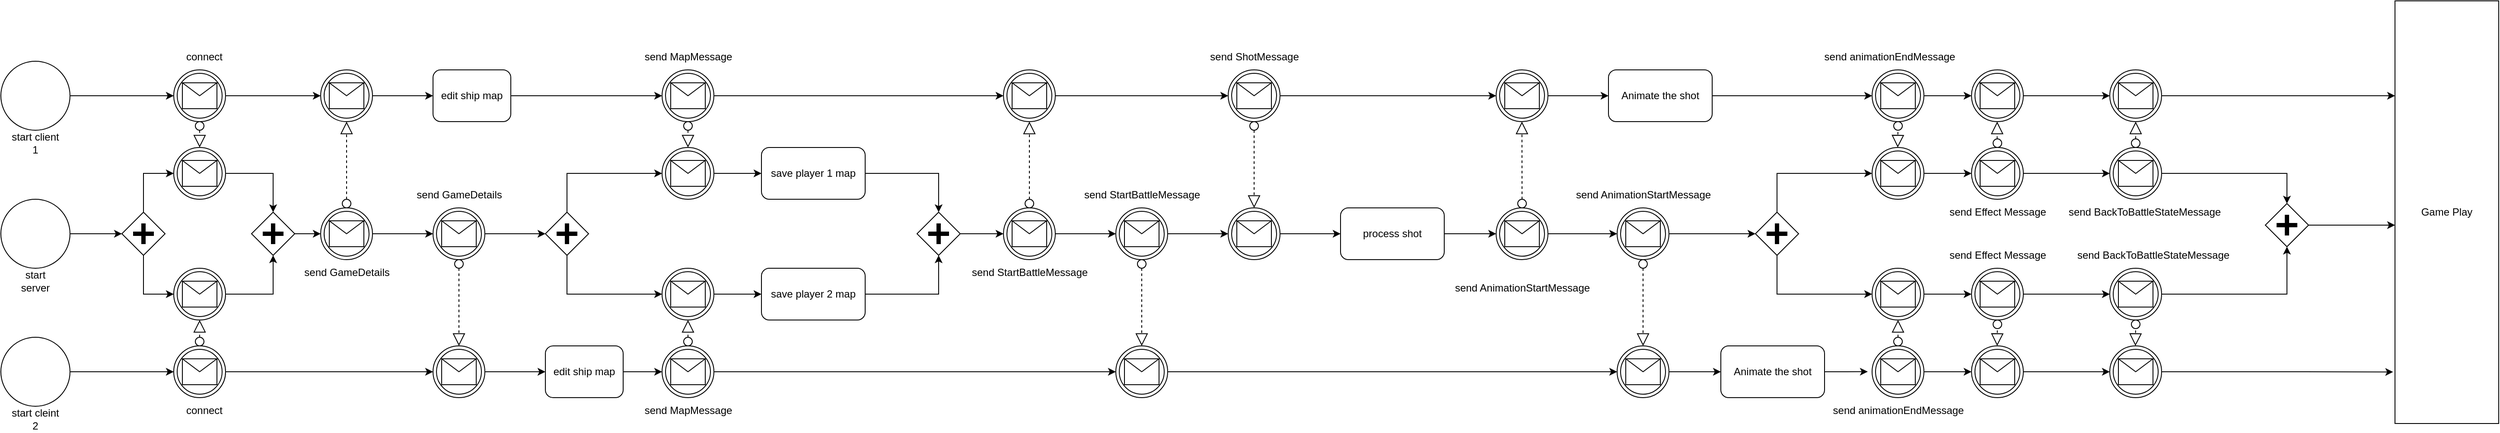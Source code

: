 <mxfile version="24.7.8">
  <diagram name="Page-1" id="2a216829-ef6e-dabb-86c1-c78162f3ba2b">
    <mxGraphModel dx="2009" dy="2329" grid="1" gridSize="10" guides="1" tooltips="1" connect="1" arrows="1" fold="1" page="1" pageScale="1" pageWidth="850" pageHeight="1100" background="none" math="0" shadow="0">
      <root>
        <mxCell id="0" />
        <mxCell id="1" parent="0" />
        <mxCell id="Sf4z-aHPgcdhoojVuiNO-13" value="" style="ellipse;shape=doubleEllipse;html=1;dashed=0;whiteSpace=wrap;aspect=fixed;" vertex="1" parent="1">
          <mxGeometry x="300" y="280" width="60" height="60" as="geometry" />
        </mxCell>
        <mxCell id="7a84cebc1def654-34" value="" style="shape=message;whiteSpace=wrap;html=1;" parent="1" vertex="1">
          <mxGeometry x="310" y="295" width="40" height="30" as="geometry" />
        </mxCell>
        <mxCell id="Sf4z-aHPgcdhoojVuiNO-29" style="edgeStyle=orthogonalEdgeStyle;rounded=0;orthogonalLoop=1;jettySize=auto;html=1;exitX=1;exitY=0.5;exitDx=0;exitDy=0;entryX=0;entryY=0.5;entryDx=0;entryDy=0;" edge="1" parent="1" source="Sf4z-aHPgcdhoojVuiNO-1" target="Sf4z-aHPgcdhoojVuiNO-27">
          <mxGeometry relative="1" as="geometry" />
        </mxCell>
        <mxCell id="Sf4z-aHPgcdhoojVuiNO-1" value="" style="ellipse;whiteSpace=wrap;html=1;aspect=fixed;" vertex="1" parent="1">
          <mxGeometry x="100" y="180" width="80" height="80" as="geometry" />
        </mxCell>
        <mxCell id="Sf4z-aHPgcdhoojVuiNO-2" value="start client 1" style="text;html=1;align=center;verticalAlign=middle;whiteSpace=wrap;rounded=0;" vertex="1" parent="1">
          <mxGeometry x="110" y="260" width="60" height="30" as="geometry" />
        </mxCell>
        <mxCell id="Sf4z-aHPgcdhoojVuiNO-12" style="edgeStyle=orthogonalEdgeStyle;rounded=0;orthogonalLoop=1;jettySize=auto;html=1;exitX=1;exitY=0.5;exitDx=0;exitDy=0;entryX=0;entryY=0.5;entryDx=0;entryDy=0;" edge="1" parent="1" source="Sf4z-aHPgcdhoojVuiNO-3" target="Sf4z-aHPgcdhoojVuiNO-10">
          <mxGeometry relative="1" as="geometry" />
        </mxCell>
        <mxCell id="Sf4z-aHPgcdhoojVuiNO-3" value="" style="ellipse;whiteSpace=wrap;html=1;aspect=fixed;" vertex="1" parent="1">
          <mxGeometry x="100" y="340" width="80" height="80" as="geometry" />
        </mxCell>
        <mxCell id="Sf4z-aHPgcdhoojVuiNO-4" value="start server" style="text;html=1;align=center;verticalAlign=middle;whiteSpace=wrap;rounded=0;" vertex="1" parent="1">
          <mxGeometry x="110" y="420" width="60" height="30" as="geometry" />
        </mxCell>
        <mxCell id="Sf4z-aHPgcdhoojVuiNO-30" style="edgeStyle=orthogonalEdgeStyle;rounded=0;orthogonalLoop=1;jettySize=auto;html=1;exitX=1;exitY=0.5;exitDx=0;exitDy=0;entryX=0;entryY=0.5;entryDx=0;entryDy=0;" edge="1" parent="1" source="Sf4z-aHPgcdhoojVuiNO-5" target="Sf4z-aHPgcdhoojVuiNO-23">
          <mxGeometry relative="1" as="geometry" />
        </mxCell>
        <mxCell id="Sf4z-aHPgcdhoojVuiNO-5" value="" style="ellipse;whiteSpace=wrap;html=1;aspect=fixed;" vertex="1" parent="1">
          <mxGeometry x="100" y="500" width="80" height="80" as="geometry" />
        </mxCell>
        <mxCell id="Sf4z-aHPgcdhoojVuiNO-8" value="start cleint 2" style="text;html=1;align=center;verticalAlign=middle;whiteSpace=wrap;rounded=0;" vertex="1" parent="1">
          <mxGeometry x="110" y="580" width="60" height="30" as="geometry" />
        </mxCell>
        <mxCell id="Sf4z-aHPgcdhoojVuiNO-15" style="edgeStyle=orthogonalEdgeStyle;rounded=0;orthogonalLoop=1;jettySize=auto;html=1;exitX=0.5;exitY=1;exitDx=0;exitDy=0;entryX=0;entryY=0.5;entryDx=0;entryDy=0;" edge="1" parent="1" source="Sf4z-aHPgcdhoojVuiNO-10" target="Sf4z-aHPgcdhoojVuiNO-14">
          <mxGeometry relative="1" as="geometry" />
        </mxCell>
        <mxCell id="Sf4z-aHPgcdhoojVuiNO-16" style="edgeStyle=orthogonalEdgeStyle;rounded=0;orthogonalLoop=1;jettySize=auto;html=1;exitX=0.5;exitY=0;exitDx=0;exitDy=0;entryX=0;entryY=0.5;entryDx=0;entryDy=0;" edge="1" parent="1" source="Sf4z-aHPgcdhoojVuiNO-10" target="Sf4z-aHPgcdhoojVuiNO-13">
          <mxGeometry relative="1" as="geometry" />
        </mxCell>
        <mxCell id="Sf4z-aHPgcdhoojVuiNO-10" value="" style="shape=mxgraph.bpmn.shape;html=1;verticalLabelPosition=bottom;labelBackgroundColor=#ffffff;verticalAlign=top;perimeter=rhombusPerimeter;background=gateway;outline=none;symbol=parallelGw;" vertex="1" parent="1">
          <mxGeometry x="240" y="355" width="50" height="50" as="geometry" />
        </mxCell>
        <mxCell id="Sf4z-aHPgcdhoojVuiNO-18" style="edgeStyle=orthogonalEdgeStyle;rounded=0;orthogonalLoop=1;jettySize=auto;html=1;exitX=1;exitY=0.5;exitDx=0;exitDy=0;entryX=0.5;entryY=0;entryDx=0;entryDy=0;" edge="1" parent="1" source="Sf4z-aHPgcdhoojVuiNO-13" target="Sf4z-aHPgcdhoojVuiNO-17">
          <mxGeometry relative="1" as="geometry" />
        </mxCell>
        <mxCell id="Sf4z-aHPgcdhoojVuiNO-19" style="edgeStyle=orthogonalEdgeStyle;rounded=0;orthogonalLoop=1;jettySize=auto;html=1;exitX=1;exitY=0.5;exitDx=0;exitDy=0;entryX=0.5;entryY=1;entryDx=0;entryDy=0;" edge="1" parent="1" source="Sf4z-aHPgcdhoojVuiNO-14" target="Sf4z-aHPgcdhoojVuiNO-17">
          <mxGeometry relative="1" as="geometry" />
        </mxCell>
        <mxCell id="Sf4z-aHPgcdhoojVuiNO-14" value="" style="ellipse;shape=doubleEllipse;html=1;dashed=0;whiteSpace=wrap;aspect=fixed;" vertex="1" parent="1">
          <mxGeometry x="300" y="420" width="60" height="60" as="geometry" />
        </mxCell>
        <mxCell id="Sf4z-aHPgcdhoojVuiNO-37" style="edgeStyle=orthogonalEdgeStyle;rounded=0;orthogonalLoop=1;jettySize=auto;html=1;exitX=1;exitY=0.5;exitDx=0;exitDy=0;entryX=0;entryY=0.5;entryDx=0;entryDy=0;" edge="1" parent="1" source="Sf4z-aHPgcdhoojVuiNO-17" target="Sf4z-aHPgcdhoojVuiNO-31">
          <mxGeometry relative="1" as="geometry" />
        </mxCell>
        <mxCell id="Sf4z-aHPgcdhoojVuiNO-17" value="" style="shape=mxgraph.bpmn.shape;html=1;verticalLabelPosition=bottom;labelBackgroundColor=#ffffff;verticalAlign=top;perimeter=rhombusPerimeter;background=gateway;outline=none;symbol=parallelGw;" vertex="1" parent="1">
          <mxGeometry x="390" y="355" width="50" height="50" as="geometry" />
        </mxCell>
        <mxCell id="Sf4z-aHPgcdhoojVuiNO-22" value="" style="shape=message;whiteSpace=wrap;html=1;" vertex="1" parent="1">
          <mxGeometry x="310" y="435" width="40" height="30" as="geometry" />
        </mxCell>
        <mxCell id="Sf4z-aHPgcdhoojVuiNO-48" style="edgeStyle=orthogonalEdgeStyle;rounded=0;orthogonalLoop=1;jettySize=auto;html=1;exitX=1;exitY=0.5;exitDx=0;exitDy=0;entryX=0;entryY=0.5;entryDx=0;entryDy=0;" edge="1" parent="1" source="Sf4z-aHPgcdhoojVuiNO-23" target="Sf4z-aHPgcdhoojVuiNO-42">
          <mxGeometry relative="1" as="geometry" />
        </mxCell>
        <mxCell id="Sf4z-aHPgcdhoojVuiNO-23" value="" style="ellipse;shape=doubleEllipse;html=1;dashed=0;whiteSpace=wrap;aspect=fixed;" vertex="1" parent="1">
          <mxGeometry x="300" y="510" width="60" height="60" as="geometry" />
        </mxCell>
        <mxCell id="Sf4z-aHPgcdhoojVuiNO-24" value="" style="shape=message;whiteSpace=wrap;html=1;" vertex="1" parent="1">
          <mxGeometry x="310" y="525" width="40" height="30" as="geometry" />
        </mxCell>
        <mxCell id="Sf4z-aHPgcdhoojVuiNO-46" style="edgeStyle=orthogonalEdgeStyle;rounded=0;orthogonalLoop=1;jettySize=auto;html=1;exitX=1;exitY=0.5;exitDx=0;exitDy=0;entryX=0;entryY=0.5;entryDx=0;entryDy=0;" edge="1" parent="1" source="Sf4z-aHPgcdhoojVuiNO-27" target="Sf4z-aHPgcdhoojVuiNO-44">
          <mxGeometry relative="1" as="geometry" />
        </mxCell>
        <mxCell id="Sf4z-aHPgcdhoojVuiNO-27" value="" style="ellipse;shape=doubleEllipse;html=1;dashed=0;whiteSpace=wrap;aspect=fixed;" vertex="1" parent="1">
          <mxGeometry x="300" y="190" width="60" height="60" as="geometry" />
        </mxCell>
        <mxCell id="Sf4z-aHPgcdhoojVuiNO-28" value="" style="shape=message;whiteSpace=wrap;html=1;" vertex="1" parent="1">
          <mxGeometry x="310" y="205" width="40" height="30" as="geometry" />
        </mxCell>
        <mxCell id="Sf4z-aHPgcdhoojVuiNO-38" style="edgeStyle=orthogonalEdgeStyle;rounded=0;orthogonalLoop=1;jettySize=auto;html=1;exitX=1;exitY=0.5;exitDx=0;exitDy=0;entryX=0;entryY=0.5;entryDx=0;entryDy=0;" edge="1" parent="1" source="Sf4z-aHPgcdhoojVuiNO-31" target="Sf4z-aHPgcdhoojVuiNO-33">
          <mxGeometry relative="1" as="geometry" />
        </mxCell>
        <mxCell id="Sf4z-aHPgcdhoojVuiNO-31" value="" style="ellipse;shape=doubleEllipse;html=1;dashed=0;whiteSpace=wrap;aspect=fixed;" vertex="1" parent="1">
          <mxGeometry x="470" y="350" width="60" height="60" as="geometry" />
        </mxCell>
        <mxCell id="Sf4z-aHPgcdhoojVuiNO-32" value="" style="shape=message;whiteSpace=wrap;html=1;" vertex="1" parent="1">
          <mxGeometry x="480" y="365" width="40" height="30" as="geometry" />
        </mxCell>
        <mxCell id="Sf4z-aHPgcdhoojVuiNO-39" style="edgeStyle=orthogonalEdgeStyle;rounded=0;orthogonalLoop=1;jettySize=auto;html=1;exitX=1;exitY=0.5;exitDx=0;exitDy=0;entryX=0;entryY=0.5;entryDx=0;entryDy=0;" edge="1" parent="1" source="Sf4z-aHPgcdhoojVuiNO-33" target="Sf4z-aHPgcdhoojVuiNO-35">
          <mxGeometry relative="1" as="geometry" />
        </mxCell>
        <mxCell id="Sf4z-aHPgcdhoojVuiNO-33" value="" style="ellipse;shape=doubleEllipse;html=1;dashed=0;whiteSpace=wrap;aspect=fixed;" vertex="1" parent="1">
          <mxGeometry x="600" y="350" width="60" height="60" as="geometry" />
        </mxCell>
        <mxCell id="Sf4z-aHPgcdhoojVuiNO-34" value="" style="shape=message;whiteSpace=wrap;html=1;" vertex="1" parent="1">
          <mxGeometry x="610" y="365" width="40" height="30" as="geometry" />
        </mxCell>
        <mxCell id="Sf4z-aHPgcdhoojVuiNO-55" style="edgeStyle=orthogonalEdgeStyle;rounded=0;orthogonalLoop=1;jettySize=auto;html=1;exitX=0.5;exitY=1;exitDx=0;exitDy=0;entryX=0;entryY=0.5;entryDx=0;entryDy=0;" edge="1" parent="1" source="Sf4z-aHPgcdhoojVuiNO-35" target="Sf4z-aHPgcdhoojVuiNO-52">
          <mxGeometry relative="1" as="geometry" />
        </mxCell>
        <mxCell id="Sf4z-aHPgcdhoojVuiNO-57" style="edgeStyle=orthogonalEdgeStyle;rounded=0;orthogonalLoop=1;jettySize=auto;html=1;exitX=0.5;exitY=0;exitDx=0;exitDy=0;entryX=0;entryY=0.5;entryDx=0;entryDy=0;" edge="1" parent="1" source="Sf4z-aHPgcdhoojVuiNO-35" target="Sf4z-aHPgcdhoojVuiNO-50">
          <mxGeometry relative="1" as="geometry" />
        </mxCell>
        <mxCell id="Sf4z-aHPgcdhoojVuiNO-35" value="" style="shape=mxgraph.bpmn.shape;html=1;verticalLabelPosition=bottom;labelBackgroundColor=#ffffff;verticalAlign=top;perimeter=rhombusPerimeter;background=gateway;outline=none;symbol=parallelGw;" vertex="1" parent="1">
          <mxGeometry x="730" y="355" width="50" height="50" as="geometry" />
        </mxCell>
        <mxCell id="Sf4z-aHPgcdhoojVuiNO-62" style="edgeStyle=orthogonalEdgeStyle;rounded=0;orthogonalLoop=1;jettySize=auto;html=1;exitX=1;exitY=0.5;exitDx=0;exitDy=0;entryX=0;entryY=0.5;entryDx=0;entryDy=0;" edge="1" parent="1" source="Sf4z-aHPgcdhoojVuiNO-40" target="Sf4z-aHPgcdhoojVuiNO-60">
          <mxGeometry relative="1" as="geometry" />
        </mxCell>
        <mxCell id="Sf4z-aHPgcdhoojVuiNO-40" value="edit ship map" style="rounded=1;whiteSpace=wrap;html=1;" vertex="1" parent="1">
          <mxGeometry x="600" y="190" width="90" height="60" as="geometry" />
        </mxCell>
        <mxCell id="Sf4z-aHPgcdhoojVuiNO-63" style="edgeStyle=orthogonalEdgeStyle;rounded=0;orthogonalLoop=1;jettySize=auto;html=1;exitX=1;exitY=0.5;exitDx=0;exitDy=0;entryX=0;entryY=0.5;entryDx=0;entryDy=0;" edge="1" parent="1" source="Sf4z-aHPgcdhoojVuiNO-41" target="Sf4z-aHPgcdhoojVuiNO-58">
          <mxGeometry relative="1" as="geometry" />
        </mxCell>
        <mxCell id="Sf4z-aHPgcdhoojVuiNO-41" value="edit ship map" style="rounded=1;whiteSpace=wrap;html=1;" vertex="1" parent="1">
          <mxGeometry x="730" y="510" width="90" height="60" as="geometry" />
        </mxCell>
        <mxCell id="Sf4z-aHPgcdhoojVuiNO-49" style="edgeStyle=orthogonalEdgeStyle;rounded=0;orthogonalLoop=1;jettySize=auto;html=1;exitX=1;exitY=0.5;exitDx=0;exitDy=0;entryX=0;entryY=0.5;entryDx=0;entryDy=0;" edge="1" parent="1" source="Sf4z-aHPgcdhoojVuiNO-42" target="Sf4z-aHPgcdhoojVuiNO-41">
          <mxGeometry relative="1" as="geometry" />
        </mxCell>
        <mxCell id="Sf4z-aHPgcdhoojVuiNO-42" value="" style="ellipse;shape=doubleEllipse;html=1;dashed=0;whiteSpace=wrap;aspect=fixed;" vertex="1" parent="1">
          <mxGeometry x="600" y="510" width="60" height="60" as="geometry" />
        </mxCell>
        <mxCell id="Sf4z-aHPgcdhoojVuiNO-43" value="" style="shape=message;whiteSpace=wrap;html=1;" vertex="1" parent="1">
          <mxGeometry x="610" y="525" width="40" height="30" as="geometry" />
        </mxCell>
        <mxCell id="Sf4z-aHPgcdhoojVuiNO-47" style="edgeStyle=orthogonalEdgeStyle;rounded=0;orthogonalLoop=1;jettySize=auto;html=1;exitX=1;exitY=0.5;exitDx=0;exitDy=0;entryX=0;entryY=0.5;entryDx=0;entryDy=0;" edge="1" parent="1" source="Sf4z-aHPgcdhoojVuiNO-44" target="Sf4z-aHPgcdhoojVuiNO-40">
          <mxGeometry relative="1" as="geometry" />
        </mxCell>
        <mxCell id="Sf4z-aHPgcdhoojVuiNO-44" value="" style="ellipse;shape=doubleEllipse;html=1;dashed=0;whiteSpace=wrap;aspect=fixed;" vertex="1" parent="1">
          <mxGeometry x="470" y="190" width="60" height="60" as="geometry" />
        </mxCell>
        <mxCell id="Sf4z-aHPgcdhoojVuiNO-45" value="" style="shape=message;whiteSpace=wrap;html=1;" vertex="1" parent="1">
          <mxGeometry x="480" y="205" width="40" height="30" as="geometry" />
        </mxCell>
        <mxCell id="Sf4z-aHPgcdhoojVuiNO-67" style="edgeStyle=orthogonalEdgeStyle;rounded=0;orthogonalLoop=1;jettySize=auto;html=1;exitX=1;exitY=0.5;exitDx=0;exitDy=0;entryX=0;entryY=0.5;entryDx=0;entryDy=0;" edge="1" parent="1" source="Sf4z-aHPgcdhoojVuiNO-50" target="Sf4z-aHPgcdhoojVuiNO-64">
          <mxGeometry relative="1" as="geometry" />
        </mxCell>
        <mxCell id="Sf4z-aHPgcdhoojVuiNO-50" value="" style="ellipse;shape=doubleEllipse;html=1;dashed=0;whiteSpace=wrap;aspect=fixed;" vertex="1" parent="1">
          <mxGeometry x="865" y="280" width="60" height="60" as="geometry" />
        </mxCell>
        <mxCell id="Sf4z-aHPgcdhoojVuiNO-51" value="" style="shape=message;whiteSpace=wrap;html=1;" vertex="1" parent="1">
          <mxGeometry x="875" y="295" width="40" height="30" as="geometry" />
        </mxCell>
        <mxCell id="Sf4z-aHPgcdhoojVuiNO-66" style="edgeStyle=orthogonalEdgeStyle;rounded=0;orthogonalLoop=1;jettySize=auto;html=1;exitX=1;exitY=0.5;exitDx=0;exitDy=0;entryX=0;entryY=0.5;entryDx=0;entryDy=0;" edge="1" parent="1" source="Sf4z-aHPgcdhoojVuiNO-52" target="Sf4z-aHPgcdhoojVuiNO-65">
          <mxGeometry relative="1" as="geometry" />
        </mxCell>
        <mxCell id="Sf4z-aHPgcdhoojVuiNO-52" value="" style="ellipse;shape=doubleEllipse;html=1;dashed=0;whiteSpace=wrap;aspect=fixed;" vertex="1" parent="1">
          <mxGeometry x="865" y="420" width="60" height="60" as="geometry" />
        </mxCell>
        <mxCell id="Sf4z-aHPgcdhoojVuiNO-53" value="" style="shape=message;whiteSpace=wrap;html=1;" vertex="1" parent="1">
          <mxGeometry x="875" y="435" width="40" height="30" as="geometry" />
        </mxCell>
        <mxCell id="Sf4z-aHPgcdhoojVuiNO-89" style="edgeStyle=orthogonalEdgeStyle;rounded=0;orthogonalLoop=1;jettySize=auto;html=1;exitX=1;exitY=0.5;exitDx=0;exitDy=0;entryX=0;entryY=0.5;entryDx=0;entryDy=0;" edge="1" parent="1" source="Sf4z-aHPgcdhoojVuiNO-58" target="Sf4z-aHPgcdhoojVuiNO-87">
          <mxGeometry relative="1" as="geometry" />
        </mxCell>
        <mxCell id="Sf4z-aHPgcdhoojVuiNO-58" value="" style="ellipse;shape=doubleEllipse;html=1;dashed=0;whiteSpace=wrap;aspect=fixed;" vertex="1" parent="1">
          <mxGeometry x="865" y="510" width="60" height="60" as="geometry" />
        </mxCell>
        <mxCell id="Sf4z-aHPgcdhoojVuiNO-59" value="" style="shape=message;whiteSpace=wrap;html=1;" vertex="1" parent="1">
          <mxGeometry x="875" y="525" width="40" height="30" as="geometry" />
        </mxCell>
        <mxCell id="Sf4z-aHPgcdhoojVuiNO-90" style="edgeStyle=orthogonalEdgeStyle;rounded=0;orthogonalLoop=1;jettySize=auto;html=1;exitX=1;exitY=0.5;exitDx=0;exitDy=0;entryX=0;entryY=0.5;entryDx=0;entryDy=0;" edge="1" parent="1" source="Sf4z-aHPgcdhoojVuiNO-60" target="Sf4z-aHPgcdhoojVuiNO-85">
          <mxGeometry relative="1" as="geometry" />
        </mxCell>
        <mxCell id="Sf4z-aHPgcdhoojVuiNO-60" value="" style="ellipse;shape=doubleEllipse;html=1;dashed=0;whiteSpace=wrap;aspect=fixed;" vertex="1" parent="1">
          <mxGeometry x="865" y="190" width="60" height="60" as="geometry" />
        </mxCell>
        <mxCell id="Sf4z-aHPgcdhoojVuiNO-61" value="" style="shape=message;whiteSpace=wrap;html=1;" vertex="1" parent="1">
          <mxGeometry x="875" y="205" width="40" height="30" as="geometry" />
        </mxCell>
        <mxCell id="Sf4z-aHPgcdhoojVuiNO-69" style="edgeStyle=orthogonalEdgeStyle;rounded=0;orthogonalLoop=1;jettySize=auto;html=1;exitX=1;exitY=0.5;exitDx=0;exitDy=0;entryX=0.5;entryY=0;entryDx=0;entryDy=0;" edge="1" parent="1" source="Sf4z-aHPgcdhoojVuiNO-64" target="Sf4z-aHPgcdhoojVuiNO-68">
          <mxGeometry relative="1" as="geometry" />
        </mxCell>
        <mxCell id="Sf4z-aHPgcdhoojVuiNO-64" value="save player 1 map" style="rounded=1;whiteSpace=wrap;html=1;" vertex="1" parent="1">
          <mxGeometry x="980" y="280" width="120" height="60" as="geometry" />
        </mxCell>
        <mxCell id="Sf4z-aHPgcdhoojVuiNO-70" style="edgeStyle=orthogonalEdgeStyle;rounded=0;orthogonalLoop=1;jettySize=auto;html=1;exitX=1;exitY=0.5;exitDx=0;exitDy=0;entryX=0.5;entryY=1;entryDx=0;entryDy=0;" edge="1" parent="1" source="Sf4z-aHPgcdhoojVuiNO-65" target="Sf4z-aHPgcdhoojVuiNO-68">
          <mxGeometry relative="1" as="geometry" />
        </mxCell>
        <mxCell id="Sf4z-aHPgcdhoojVuiNO-65" value="save player 2 map" style="rounded=1;whiteSpace=wrap;html=1;" vertex="1" parent="1">
          <mxGeometry x="980" y="420" width="120" height="60" as="geometry" />
        </mxCell>
        <mxCell id="Sf4z-aHPgcdhoojVuiNO-81" style="edgeStyle=orthogonalEdgeStyle;rounded=0;orthogonalLoop=1;jettySize=auto;html=1;exitX=1;exitY=0.5;exitDx=0;exitDy=0;entryX=0;entryY=0.5;entryDx=0;entryDy=0;" edge="1" parent="1" source="Sf4z-aHPgcdhoojVuiNO-68" target="Sf4z-aHPgcdhoojVuiNO-77">
          <mxGeometry relative="1" as="geometry" />
        </mxCell>
        <mxCell id="Sf4z-aHPgcdhoojVuiNO-68" value="" style="shape=mxgraph.bpmn.shape;html=1;verticalLabelPosition=bottom;labelBackgroundColor=#ffffff;verticalAlign=top;perimeter=rhombusPerimeter;background=gateway;outline=none;symbol=parallelGw;" vertex="1" parent="1">
          <mxGeometry x="1160" y="355" width="50" height="50" as="geometry" />
        </mxCell>
        <mxCell id="Sf4z-aHPgcdhoojVuiNO-76" style="edgeStyle=orthogonalEdgeStyle;rounded=0;orthogonalLoop=1;jettySize=auto;html=1;exitX=1;exitY=0.5;exitDx=0;exitDy=0;entryX=0;entryY=0.5;entryDx=0;entryDy=0;" edge="1" parent="1" source="Sf4z-aHPgcdhoojVuiNO-77" target="Sf4z-aHPgcdhoojVuiNO-79">
          <mxGeometry relative="1" as="geometry" />
        </mxCell>
        <mxCell id="Sf4z-aHPgcdhoojVuiNO-77" value="" style="ellipse;shape=doubleEllipse;html=1;dashed=0;whiteSpace=wrap;aspect=fixed;" vertex="1" parent="1">
          <mxGeometry x="1260" y="350" width="60" height="60" as="geometry" />
        </mxCell>
        <mxCell id="Sf4z-aHPgcdhoojVuiNO-78" value="" style="shape=message;whiteSpace=wrap;html=1;" vertex="1" parent="1">
          <mxGeometry x="1270" y="365" width="40" height="30" as="geometry" />
        </mxCell>
        <mxCell id="Sf4z-aHPgcdhoojVuiNO-108" style="edgeStyle=orthogonalEdgeStyle;rounded=0;orthogonalLoop=1;jettySize=auto;html=1;exitX=1;exitY=0.5;exitDx=0;exitDy=0;entryX=0;entryY=0.5;entryDx=0;entryDy=0;" edge="1" parent="1" source="Sf4z-aHPgcdhoojVuiNO-79" target="Sf4z-aHPgcdhoojVuiNO-103">
          <mxGeometry relative="1" as="geometry" />
        </mxCell>
        <mxCell id="Sf4z-aHPgcdhoojVuiNO-79" value="" style="ellipse;shape=doubleEllipse;html=1;dashed=0;whiteSpace=wrap;aspect=fixed;" vertex="1" parent="1">
          <mxGeometry x="1390" y="350" width="60" height="60" as="geometry" />
        </mxCell>
        <mxCell id="Sf4z-aHPgcdhoojVuiNO-80" value="" style="shape=message;whiteSpace=wrap;html=1;" vertex="1" parent="1">
          <mxGeometry x="1400" y="365" width="40" height="30" as="geometry" />
        </mxCell>
        <mxCell id="Sf4z-aHPgcdhoojVuiNO-107" style="edgeStyle=orthogonalEdgeStyle;rounded=0;orthogonalLoop=1;jettySize=auto;html=1;exitX=1;exitY=0.5;exitDx=0;exitDy=0;entryX=0;entryY=0.5;entryDx=0;entryDy=0;" edge="1" parent="1" source="Sf4z-aHPgcdhoojVuiNO-85" target="Sf4z-aHPgcdhoojVuiNO-105">
          <mxGeometry relative="1" as="geometry" />
        </mxCell>
        <mxCell id="Sf4z-aHPgcdhoojVuiNO-85" value="" style="ellipse;shape=doubleEllipse;html=1;dashed=0;whiteSpace=wrap;aspect=fixed;" vertex="1" parent="1">
          <mxGeometry x="1260" y="190" width="60" height="60" as="geometry" />
        </mxCell>
        <mxCell id="Sf4z-aHPgcdhoojVuiNO-86" value="" style="shape=message;whiteSpace=wrap;html=1;" vertex="1" parent="1">
          <mxGeometry x="1270" y="205" width="40" height="30" as="geometry" />
        </mxCell>
        <mxCell id="Sf4z-aHPgcdhoojVuiNO-156" style="edgeStyle=orthogonalEdgeStyle;rounded=0;orthogonalLoop=1;jettySize=auto;html=1;exitX=1;exitY=0.5;exitDx=0;exitDy=0;entryX=0;entryY=0.5;entryDx=0;entryDy=0;" edge="1" parent="1" source="Sf4z-aHPgcdhoojVuiNO-87" target="Sf4z-aHPgcdhoojVuiNO-147">
          <mxGeometry relative="1" as="geometry" />
        </mxCell>
        <mxCell id="Sf4z-aHPgcdhoojVuiNO-87" value="" style="ellipse;shape=doubleEllipse;html=1;dashed=0;whiteSpace=wrap;aspect=fixed;" vertex="1" parent="1">
          <mxGeometry x="1390" y="510" width="60" height="60" as="geometry" />
        </mxCell>
        <mxCell id="Sf4z-aHPgcdhoojVuiNO-88" value="" style="shape=message;whiteSpace=wrap;html=1;" vertex="1" parent="1">
          <mxGeometry x="1400" y="525" width="40" height="30" as="geometry" />
        </mxCell>
        <mxCell id="Sf4z-aHPgcdhoojVuiNO-145" style="edgeStyle=orthogonalEdgeStyle;rounded=0;orthogonalLoop=1;jettySize=auto;html=1;exitX=1;exitY=0.5;exitDx=0;exitDy=0;entryX=0;entryY=0.5;entryDx=0;entryDy=0;" edge="1" parent="1" source="Sf4z-aHPgcdhoojVuiNO-91" target="Sf4z-aHPgcdhoojVuiNO-141">
          <mxGeometry relative="1" as="geometry" />
        </mxCell>
        <mxCell id="Sf4z-aHPgcdhoojVuiNO-91" value="process shot" style="rounded=1;whiteSpace=wrap;html=1;" vertex="1" parent="1">
          <mxGeometry x="1650" y="350" width="120" height="60" as="geometry" />
        </mxCell>
        <mxCell id="Sf4z-aHPgcdhoojVuiNO-92" value="connect" style="text;html=1;align=center;verticalAlign=middle;resizable=0;points=[];autosize=1;strokeColor=none;fillColor=none;" vertex="1" parent="1">
          <mxGeometry x="300" y="570" width="70" height="30" as="geometry" />
        </mxCell>
        <mxCell id="Sf4z-aHPgcdhoojVuiNO-93" value="connect" style="text;html=1;align=center;verticalAlign=middle;resizable=0;points=[];autosize=1;strokeColor=none;fillColor=none;" vertex="1" parent="1">
          <mxGeometry x="300" y="160" width="70" height="30" as="geometry" />
        </mxCell>
        <mxCell id="Sf4z-aHPgcdhoojVuiNO-94" value="send GameDetails" style="text;html=1;align=center;verticalAlign=middle;resizable=0;points=[];autosize=1;strokeColor=none;fillColor=none;" vertex="1" parent="1">
          <mxGeometry x="440" y="410" width="120" height="30" as="geometry" />
        </mxCell>
        <mxCell id="Sf4z-aHPgcdhoojVuiNO-95" value="send GameDetails" style="text;html=1;align=center;verticalAlign=middle;resizable=0;points=[];autosize=1;strokeColor=none;fillColor=none;" vertex="1" parent="1">
          <mxGeometry x="570" y="320" width="120" height="30" as="geometry" />
        </mxCell>
        <mxCell id="Sf4z-aHPgcdhoojVuiNO-96" value="send MapMessage" style="text;html=1;align=center;verticalAlign=middle;resizable=0;points=[];autosize=1;strokeColor=none;fillColor=none;" vertex="1" parent="1">
          <mxGeometry x="835" y="570" width="120" height="30" as="geometry" />
        </mxCell>
        <mxCell id="Sf4z-aHPgcdhoojVuiNO-97" value="send MapMessage" style="text;html=1;align=center;verticalAlign=middle;resizable=0;points=[];autosize=1;strokeColor=none;fillColor=none;" vertex="1" parent="1">
          <mxGeometry x="835" y="160" width="120" height="30" as="geometry" />
        </mxCell>
        <mxCell id="Sf4z-aHPgcdhoojVuiNO-100" value="send StartBattleMessage" style="text;html=1;align=center;verticalAlign=middle;resizable=0;points=[];autosize=1;strokeColor=none;fillColor=none;" vertex="1" parent="1">
          <mxGeometry x="1210" y="410" width="160" height="30" as="geometry" />
        </mxCell>
        <mxCell id="Sf4z-aHPgcdhoojVuiNO-101" value="send StartBattleMessage" style="text;html=1;align=center;verticalAlign=middle;resizable=0;points=[];autosize=1;strokeColor=none;fillColor=none;" vertex="1" parent="1">
          <mxGeometry x="1340" y="320" width="160" height="30" as="geometry" />
        </mxCell>
        <mxCell id="Sf4z-aHPgcdhoojVuiNO-109" style="edgeStyle=orthogonalEdgeStyle;rounded=0;orthogonalLoop=1;jettySize=auto;html=1;exitX=1;exitY=0.5;exitDx=0;exitDy=0;entryX=0;entryY=0.5;entryDx=0;entryDy=0;" edge="1" parent="1" source="Sf4z-aHPgcdhoojVuiNO-103" target="Sf4z-aHPgcdhoojVuiNO-91">
          <mxGeometry relative="1" as="geometry" />
        </mxCell>
        <mxCell id="Sf4z-aHPgcdhoojVuiNO-103" value="" style="ellipse;shape=doubleEllipse;html=1;dashed=0;whiteSpace=wrap;aspect=fixed;" vertex="1" parent="1">
          <mxGeometry x="1520" y="350" width="60" height="60" as="geometry" />
        </mxCell>
        <mxCell id="Sf4z-aHPgcdhoojVuiNO-104" value="" style="shape=message;whiteSpace=wrap;html=1;" vertex="1" parent="1">
          <mxGeometry x="1530" y="365" width="40" height="30" as="geometry" />
        </mxCell>
        <mxCell id="Sf4z-aHPgcdhoojVuiNO-155" style="edgeStyle=orthogonalEdgeStyle;rounded=0;orthogonalLoop=1;jettySize=auto;html=1;exitX=1;exitY=0.5;exitDx=0;exitDy=0;entryX=0;entryY=0.5;entryDx=0;entryDy=0;" edge="1" parent="1" source="Sf4z-aHPgcdhoojVuiNO-105" target="Sf4z-aHPgcdhoojVuiNO-149">
          <mxGeometry relative="1" as="geometry" />
        </mxCell>
        <mxCell id="Sf4z-aHPgcdhoojVuiNO-105" value="" style="ellipse;shape=doubleEllipse;html=1;dashed=0;whiteSpace=wrap;aspect=fixed;" vertex="1" parent="1">
          <mxGeometry x="1520" y="190" width="60" height="60" as="geometry" />
        </mxCell>
        <mxCell id="Sf4z-aHPgcdhoojVuiNO-106" value="" style="shape=message;whiteSpace=wrap;html=1;" vertex="1" parent="1">
          <mxGeometry x="1530" y="205" width="40" height="30" as="geometry" />
        </mxCell>
        <mxCell id="Sf4z-aHPgcdhoojVuiNO-110" value="send ShotMessage" style="text;html=1;align=center;verticalAlign=middle;resizable=0;points=[];autosize=1;strokeColor=none;fillColor=none;" vertex="1" parent="1">
          <mxGeometry x="1485" y="160" width="130" height="30" as="geometry" />
        </mxCell>
        <mxCell id="Sf4z-aHPgcdhoojVuiNO-112" value="" style="ellipse;whiteSpace=wrap;html=1;" vertex="1" parent="1">
          <mxGeometry x="325" y="500" width="10" height="10" as="geometry" />
        </mxCell>
        <mxCell id="Sf4z-aHPgcdhoojVuiNO-116" value="" style="endArrow=block;dashed=1;endFill=0;endSize=12;html=1;rounded=0;exitX=0.5;exitY=0;exitDx=0;exitDy=0;entryX=0.5;entryY=1;entryDx=0;entryDy=0;" edge="1" parent="1" source="Sf4z-aHPgcdhoojVuiNO-112" target="Sf4z-aHPgcdhoojVuiNO-14">
          <mxGeometry width="160" relative="1" as="geometry">
            <mxPoint x="350" y="490" as="sourcePoint" />
            <mxPoint x="510" y="490" as="targetPoint" />
          </mxGeometry>
        </mxCell>
        <mxCell id="Sf4z-aHPgcdhoojVuiNO-119" value="" style="ellipse;whiteSpace=wrap;html=1;" vertex="1" parent="1">
          <mxGeometry x="495" y="340" width="10" height="10" as="geometry" />
        </mxCell>
        <mxCell id="Sf4z-aHPgcdhoojVuiNO-120" value="" style="endArrow=block;dashed=1;endFill=0;endSize=12;html=1;rounded=0;exitX=0.5;exitY=0;exitDx=0;exitDy=0;entryX=0.5;entryY=1;entryDx=0;entryDy=0;" edge="1" parent="1" source="Sf4z-aHPgcdhoojVuiNO-119">
          <mxGeometry width="160" relative="1" as="geometry">
            <mxPoint x="520" y="330" as="sourcePoint" />
            <mxPoint x="500" y="250" as="targetPoint" />
          </mxGeometry>
        </mxCell>
        <mxCell id="Sf4z-aHPgcdhoojVuiNO-121" value="" style="ellipse;whiteSpace=wrap;html=1;" vertex="1" parent="1">
          <mxGeometry x="890" y="500" width="10" height="10" as="geometry" />
        </mxCell>
        <mxCell id="Sf4z-aHPgcdhoojVuiNO-122" value="" style="endArrow=block;dashed=1;endFill=0;endSize=12;html=1;rounded=0;exitX=0.5;exitY=0;exitDx=0;exitDy=0;entryX=0.5;entryY=1;entryDx=0;entryDy=0;" edge="1" parent="1" source="Sf4z-aHPgcdhoojVuiNO-121">
          <mxGeometry width="160" relative="1" as="geometry">
            <mxPoint x="915" y="490" as="sourcePoint" />
            <mxPoint x="895" y="480" as="targetPoint" />
          </mxGeometry>
        </mxCell>
        <mxCell id="Sf4z-aHPgcdhoojVuiNO-127" value="" style="ellipse;whiteSpace=wrap;html=1;aspect=fixed;" vertex="1" parent="1">
          <mxGeometry x="625" y="410" width="10" height="10" as="geometry" />
        </mxCell>
        <mxCell id="Sf4z-aHPgcdhoojVuiNO-129" value="" style="endArrow=block;dashed=1;endFill=0;endSize=12;html=1;rounded=0;exitX=0.5;exitY=1;exitDx=0;exitDy=0;entryX=0.5;entryY=0;entryDx=0;entryDy=0;" edge="1" parent="1" source="Sf4z-aHPgcdhoojVuiNO-127" target="Sf4z-aHPgcdhoojVuiNO-42">
          <mxGeometry width="160" relative="1" as="geometry">
            <mxPoint x="410" y="400" as="sourcePoint" />
            <mxPoint x="570" y="400" as="targetPoint" />
          </mxGeometry>
        </mxCell>
        <mxCell id="Sf4z-aHPgcdhoojVuiNO-131" value="" style="ellipse;whiteSpace=wrap;html=1;aspect=fixed;" vertex="1" parent="1">
          <mxGeometry x="325" y="250" width="10" height="10" as="geometry" />
        </mxCell>
        <mxCell id="Sf4z-aHPgcdhoojVuiNO-132" value="" style="endArrow=block;dashed=1;endFill=0;endSize=12;html=1;rounded=0;exitX=0.5;exitY=1;exitDx=0;exitDy=0;" edge="1" parent="1" source="Sf4z-aHPgcdhoojVuiNO-131">
          <mxGeometry width="160" relative="1" as="geometry">
            <mxPoint x="110" y="240" as="sourcePoint" />
            <mxPoint x="330" y="280" as="targetPoint" />
          </mxGeometry>
        </mxCell>
        <mxCell id="Sf4z-aHPgcdhoojVuiNO-133" value="" style="ellipse;whiteSpace=wrap;html=1;aspect=fixed;" vertex="1" parent="1">
          <mxGeometry x="890" y="250" width="10" height="10" as="geometry" />
        </mxCell>
        <mxCell id="Sf4z-aHPgcdhoojVuiNO-134" value="" style="endArrow=block;dashed=1;endFill=0;endSize=12;html=1;rounded=0;exitX=0.5;exitY=1;exitDx=0;exitDy=0;" edge="1" parent="1" source="Sf4z-aHPgcdhoojVuiNO-133">
          <mxGeometry width="160" relative="1" as="geometry">
            <mxPoint x="675" y="240" as="sourcePoint" />
            <mxPoint x="895" y="280" as="targetPoint" />
          </mxGeometry>
        </mxCell>
        <mxCell id="Sf4z-aHPgcdhoojVuiNO-135" value="" style="ellipse;whiteSpace=wrap;html=1;aspect=fixed;" vertex="1" parent="1">
          <mxGeometry x="1415" y="410" width="10" height="10" as="geometry" />
        </mxCell>
        <mxCell id="Sf4z-aHPgcdhoojVuiNO-136" value="" style="endArrow=block;dashed=1;endFill=0;endSize=12;html=1;rounded=0;exitX=0.5;exitY=1;exitDx=0;exitDy=0;entryX=0.5;entryY=0;entryDx=0;entryDy=0;" edge="1" parent="1" source="Sf4z-aHPgcdhoojVuiNO-135">
          <mxGeometry width="160" relative="1" as="geometry">
            <mxPoint x="1200" y="400" as="sourcePoint" />
            <mxPoint x="1420" y="510" as="targetPoint" />
          </mxGeometry>
        </mxCell>
        <mxCell id="Sf4z-aHPgcdhoojVuiNO-137" value="" style="ellipse;whiteSpace=wrap;html=1;aspect=fixed;" vertex="1" parent="1">
          <mxGeometry x="1545" y="250" width="10" height="10" as="geometry" />
        </mxCell>
        <mxCell id="Sf4z-aHPgcdhoojVuiNO-138" value="" style="endArrow=block;dashed=1;endFill=0;endSize=12;html=1;rounded=0;exitX=0.5;exitY=1;exitDx=0;exitDy=0;entryX=0.5;entryY=0;entryDx=0;entryDy=0;" edge="1" parent="1" source="Sf4z-aHPgcdhoojVuiNO-137">
          <mxGeometry width="160" relative="1" as="geometry">
            <mxPoint x="1330" y="240" as="sourcePoint" />
            <mxPoint x="1550" y="350" as="targetPoint" />
          </mxGeometry>
        </mxCell>
        <mxCell id="Sf4z-aHPgcdhoojVuiNO-139" value="" style="ellipse;whiteSpace=wrap;html=1;aspect=fixed;" vertex="1" parent="1">
          <mxGeometry x="1285" y="340" width="10" height="10" as="geometry" />
        </mxCell>
        <mxCell id="Sf4z-aHPgcdhoojVuiNO-140" value="" style="endArrow=block;dashed=1;endFill=0;endSize=12;html=1;rounded=0;exitX=0.5;exitY=0;exitDx=0;exitDy=0;entryX=0.5;entryY=1;entryDx=0;entryDy=0;" edge="1" parent="1" source="Sf4z-aHPgcdhoojVuiNO-139" target="Sf4z-aHPgcdhoojVuiNO-85">
          <mxGeometry width="160" relative="1" as="geometry">
            <mxPoint x="1070" y="330" as="sourcePoint" />
            <mxPoint x="1290" y="440" as="targetPoint" />
          </mxGeometry>
        </mxCell>
        <mxCell id="Sf4z-aHPgcdhoojVuiNO-146" style="edgeStyle=orthogonalEdgeStyle;rounded=0;orthogonalLoop=1;jettySize=auto;html=1;exitX=1;exitY=0.5;exitDx=0;exitDy=0;entryX=0;entryY=0.5;entryDx=0;entryDy=0;" edge="1" parent="1" source="Sf4z-aHPgcdhoojVuiNO-141" target="Sf4z-aHPgcdhoojVuiNO-143">
          <mxGeometry relative="1" as="geometry" />
        </mxCell>
        <mxCell id="Sf4z-aHPgcdhoojVuiNO-141" value="" style="ellipse;shape=doubleEllipse;html=1;dashed=0;whiteSpace=wrap;aspect=fixed;" vertex="1" parent="1">
          <mxGeometry x="1830" y="350" width="60" height="60" as="geometry" />
        </mxCell>
        <mxCell id="Sf4z-aHPgcdhoojVuiNO-142" value="" style="shape=message;whiteSpace=wrap;html=1;" vertex="1" parent="1">
          <mxGeometry x="1840" y="365" width="40" height="30" as="geometry" />
        </mxCell>
        <mxCell id="Sf4z-aHPgcdhoojVuiNO-188" style="edgeStyle=orthogonalEdgeStyle;rounded=0;orthogonalLoop=1;jettySize=auto;html=1;exitX=1;exitY=0.5;exitDx=0;exitDy=0;entryX=0;entryY=0.5;entryDx=0;entryDy=0;" edge="1" parent="1" source="Sf4z-aHPgcdhoojVuiNO-143" target="Sf4z-aHPgcdhoojVuiNO-178">
          <mxGeometry relative="1" as="geometry" />
        </mxCell>
        <mxCell id="Sf4z-aHPgcdhoojVuiNO-143" value="" style="ellipse;shape=doubleEllipse;html=1;dashed=0;whiteSpace=wrap;aspect=fixed;" vertex="1" parent="1">
          <mxGeometry x="1970" y="350" width="60" height="60" as="geometry" />
        </mxCell>
        <mxCell id="Sf4z-aHPgcdhoojVuiNO-144" value="" style="shape=message;whiteSpace=wrap;html=1;" vertex="1" parent="1">
          <mxGeometry x="1980" y="365" width="40" height="30" as="geometry" />
        </mxCell>
        <mxCell id="Sf4z-aHPgcdhoojVuiNO-163" style="edgeStyle=orthogonalEdgeStyle;rounded=0;orthogonalLoop=1;jettySize=auto;html=1;exitX=1;exitY=0.5;exitDx=0;exitDy=0;entryX=0;entryY=0.5;entryDx=0;entryDy=0;" edge="1" parent="1" source="Sf4z-aHPgcdhoojVuiNO-147" target="Sf4z-aHPgcdhoojVuiNO-161">
          <mxGeometry relative="1" as="geometry" />
        </mxCell>
        <mxCell id="Sf4z-aHPgcdhoojVuiNO-147" value="" style="ellipse;shape=doubleEllipse;html=1;dashed=0;whiteSpace=wrap;aspect=fixed;" vertex="1" parent="1">
          <mxGeometry x="1970" y="510" width="60" height="60" as="geometry" />
        </mxCell>
        <mxCell id="Sf4z-aHPgcdhoojVuiNO-148" value="" style="shape=message;whiteSpace=wrap;html=1;" vertex="1" parent="1">
          <mxGeometry x="1980" y="525" width="40" height="30" as="geometry" />
        </mxCell>
        <mxCell id="Sf4z-aHPgcdhoojVuiNO-162" style="edgeStyle=orthogonalEdgeStyle;rounded=0;orthogonalLoop=1;jettySize=auto;html=1;exitX=1;exitY=0.5;exitDx=0;exitDy=0;entryX=0;entryY=0.5;entryDx=0;entryDy=0;" edge="1" parent="1" source="Sf4z-aHPgcdhoojVuiNO-149" target="Sf4z-aHPgcdhoojVuiNO-160">
          <mxGeometry relative="1" as="geometry" />
        </mxCell>
        <mxCell id="Sf4z-aHPgcdhoojVuiNO-149" value="" style="ellipse;shape=doubleEllipse;html=1;dashed=0;whiteSpace=wrap;aspect=fixed;" vertex="1" parent="1">
          <mxGeometry x="1830" y="190" width="60" height="60" as="geometry" />
        </mxCell>
        <mxCell id="Sf4z-aHPgcdhoojVuiNO-150" value="" style="shape=message;whiteSpace=wrap;html=1;" vertex="1" parent="1">
          <mxGeometry x="1840" y="205" width="40" height="30" as="geometry" />
        </mxCell>
        <mxCell id="Sf4z-aHPgcdhoojVuiNO-151" value="" style="ellipse;whiteSpace=wrap;html=1;aspect=fixed;" vertex="1" parent="1">
          <mxGeometry x="1995" y="410" width="10" height="10" as="geometry" />
        </mxCell>
        <mxCell id="Sf4z-aHPgcdhoojVuiNO-152" value="" style="endArrow=block;dashed=1;endFill=0;endSize=12;html=1;rounded=0;exitX=0.5;exitY=1;exitDx=0;exitDy=0;entryX=0.5;entryY=0;entryDx=0;entryDy=0;" edge="1" parent="1" source="Sf4z-aHPgcdhoojVuiNO-151">
          <mxGeometry width="160" relative="1" as="geometry">
            <mxPoint x="1780" y="400" as="sourcePoint" />
            <mxPoint x="2000" y="510" as="targetPoint" />
          </mxGeometry>
        </mxCell>
        <mxCell id="Sf4z-aHPgcdhoojVuiNO-154" value="send AnimationStartMessage" style="text;html=1;align=center;verticalAlign=middle;resizable=0;points=[];autosize=1;strokeColor=none;fillColor=none;" vertex="1" parent="1">
          <mxGeometry x="1910" y="320" width="180" height="30" as="geometry" />
        </mxCell>
        <mxCell id="Sf4z-aHPgcdhoojVuiNO-157" value="" style="ellipse;whiteSpace=wrap;html=1;aspect=fixed;" vertex="1" parent="1">
          <mxGeometry x="1855" y="340" width="10" height="10" as="geometry" />
        </mxCell>
        <mxCell id="Sf4z-aHPgcdhoojVuiNO-158" value="" style="endArrow=block;dashed=1;endFill=0;endSize=12;html=1;rounded=0;exitX=0.5;exitY=0;exitDx=0;exitDy=0;entryX=0.5;entryY=0;entryDx=0;entryDy=0;" edge="1" parent="1" source="Sf4z-aHPgcdhoojVuiNO-157">
          <mxGeometry width="160" relative="1" as="geometry">
            <mxPoint x="1865" y="336.07" as="sourcePoint" />
            <mxPoint x="1859.88" y="250" as="targetPoint" />
          </mxGeometry>
        </mxCell>
        <mxCell id="Sf4z-aHPgcdhoojVuiNO-159" value="send AnimationStartMessage" style="text;html=1;align=center;verticalAlign=middle;resizable=0;points=[];autosize=1;strokeColor=none;fillColor=none;" vertex="1" parent="1">
          <mxGeometry x="1770" y="428" width="180" height="30" as="geometry" />
        </mxCell>
        <mxCell id="Sf4z-aHPgcdhoojVuiNO-196" style="edgeStyle=orthogonalEdgeStyle;rounded=0;orthogonalLoop=1;jettySize=auto;html=1;exitX=1;exitY=0.5;exitDx=0;exitDy=0;entryX=0;entryY=0.5;entryDx=0;entryDy=0;" edge="1" parent="1" source="Sf4z-aHPgcdhoojVuiNO-160" target="Sf4z-aHPgcdhoojVuiNO-194">
          <mxGeometry relative="1" as="geometry" />
        </mxCell>
        <mxCell id="Sf4z-aHPgcdhoojVuiNO-160" value="Animate the shot" style="rounded=1;whiteSpace=wrap;html=1;" vertex="1" parent="1">
          <mxGeometry x="1960" y="190" width="120" height="60" as="geometry" />
        </mxCell>
        <mxCell id="Sf4z-aHPgcdhoojVuiNO-199" style="edgeStyle=orthogonalEdgeStyle;rounded=0;orthogonalLoop=1;jettySize=auto;html=1;exitX=1;exitY=0.5;exitDx=0;exitDy=0;" edge="1" parent="1" source="Sf4z-aHPgcdhoojVuiNO-161">
          <mxGeometry relative="1" as="geometry">
            <mxPoint x="2260" y="539.895" as="targetPoint" />
          </mxGeometry>
        </mxCell>
        <mxCell id="Sf4z-aHPgcdhoojVuiNO-161" value="Animate the shot" style="rounded=1;whiteSpace=wrap;html=1;" vertex="1" parent="1">
          <mxGeometry x="2090" y="510" width="120" height="60" as="geometry" />
        </mxCell>
        <mxCell id="Sf4z-aHPgcdhoojVuiNO-176" style="edgeStyle=orthogonalEdgeStyle;rounded=0;orthogonalLoop=1;jettySize=auto;html=1;exitX=0.5;exitY=1;exitDx=0;exitDy=0;entryX=0;entryY=0.5;entryDx=0;entryDy=0;" edge="1" parent="1" source="Sf4z-aHPgcdhoojVuiNO-178" target="Sf4z-aHPgcdhoojVuiNO-182">
          <mxGeometry relative="1" as="geometry" />
        </mxCell>
        <mxCell id="Sf4z-aHPgcdhoojVuiNO-191" style="edgeStyle=orthogonalEdgeStyle;rounded=0;orthogonalLoop=1;jettySize=auto;html=1;exitX=0.5;exitY=0;exitDx=0;exitDy=0;entryX=0;entryY=0.5;entryDx=0;entryDy=0;" edge="1" parent="1" source="Sf4z-aHPgcdhoojVuiNO-178" target="Sf4z-aHPgcdhoojVuiNO-189">
          <mxGeometry relative="1" as="geometry" />
        </mxCell>
        <mxCell id="Sf4z-aHPgcdhoojVuiNO-178" value="" style="shape=mxgraph.bpmn.shape;html=1;verticalLabelPosition=bottom;labelBackgroundColor=#ffffff;verticalAlign=top;perimeter=rhombusPerimeter;background=gateway;outline=none;symbol=parallelGw;" vertex="1" parent="1">
          <mxGeometry x="2130" y="355" width="50" height="50" as="geometry" />
        </mxCell>
        <mxCell id="Sf4z-aHPgcdhoojVuiNO-179" style="edgeStyle=orthogonalEdgeStyle;rounded=0;orthogonalLoop=1;jettySize=auto;html=1;exitX=1;exitY=0.5;exitDx=0;exitDy=0;entryX=0;entryY=0.5;entryDx=0;entryDy=0;" edge="1" parent="1">
          <mxGeometry relative="1" as="geometry">
            <mxPoint x="2325" y="310" as="sourcePoint" />
            <mxPoint x="2380" y="310" as="targetPoint" />
          </mxGeometry>
        </mxCell>
        <mxCell id="Sf4z-aHPgcdhoojVuiNO-181" style="edgeStyle=orthogonalEdgeStyle;rounded=0;orthogonalLoop=1;jettySize=auto;html=1;exitX=1;exitY=0.5;exitDx=0;exitDy=0;entryX=0;entryY=0.5;entryDx=0;entryDy=0;" edge="1" parent="1" source="Sf4z-aHPgcdhoojVuiNO-182">
          <mxGeometry relative="1" as="geometry">
            <mxPoint x="2380" y="450" as="targetPoint" />
          </mxGeometry>
        </mxCell>
        <mxCell id="Sf4z-aHPgcdhoojVuiNO-182" value="" style="ellipse;shape=doubleEllipse;html=1;dashed=0;whiteSpace=wrap;aspect=fixed;" vertex="1" parent="1">
          <mxGeometry x="2265" y="420" width="60" height="60" as="geometry" />
        </mxCell>
        <mxCell id="Sf4z-aHPgcdhoojVuiNO-183" value="" style="shape=message;whiteSpace=wrap;html=1;" vertex="1" parent="1">
          <mxGeometry x="2275" y="435" width="40" height="30" as="geometry" />
        </mxCell>
        <mxCell id="Sf4z-aHPgcdhoojVuiNO-189" value="" style="ellipse;shape=doubleEllipse;html=1;dashed=0;whiteSpace=wrap;aspect=fixed;" vertex="1" parent="1">
          <mxGeometry x="2265" y="280" width="60" height="60" as="geometry" />
        </mxCell>
        <mxCell id="Sf4z-aHPgcdhoojVuiNO-190" value="" style="shape=message;whiteSpace=wrap;html=1;" vertex="1" parent="1">
          <mxGeometry x="2275" y="295" width="40" height="30" as="geometry" />
        </mxCell>
        <mxCell id="Sf4z-aHPgcdhoojVuiNO-210" style="edgeStyle=orthogonalEdgeStyle;rounded=0;orthogonalLoop=1;jettySize=auto;html=1;exitX=1;exitY=0.5;exitDx=0;exitDy=0;entryX=0;entryY=0.5;entryDx=0;entryDy=0;" edge="1" parent="1" source="Sf4z-aHPgcdhoojVuiNO-194" target="Sf4z-aHPgcdhoojVuiNO-206">
          <mxGeometry relative="1" as="geometry" />
        </mxCell>
        <mxCell id="Sf4z-aHPgcdhoojVuiNO-194" value="" style="ellipse;shape=doubleEllipse;html=1;dashed=0;whiteSpace=wrap;aspect=fixed;" vertex="1" parent="1">
          <mxGeometry x="2265" y="190" width="60" height="60" as="geometry" />
        </mxCell>
        <mxCell id="Sf4z-aHPgcdhoojVuiNO-195" value="" style="shape=message;whiteSpace=wrap;html=1;" vertex="1" parent="1">
          <mxGeometry x="2275" y="205" width="40" height="30" as="geometry" />
        </mxCell>
        <mxCell id="Sf4z-aHPgcdhoojVuiNO-211" style="edgeStyle=orthogonalEdgeStyle;rounded=0;orthogonalLoop=1;jettySize=auto;html=1;exitX=1;exitY=0.5;exitDx=0;exitDy=0;entryX=0;entryY=0.5;entryDx=0;entryDy=0;" edge="1" parent="1" source="Sf4z-aHPgcdhoojVuiNO-197" target="Sf4z-aHPgcdhoojVuiNO-208">
          <mxGeometry relative="1" as="geometry" />
        </mxCell>
        <mxCell id="Sf4z-aHPgcdhoojVuiNO-197" value="" style="ellipse;shape=doubleEllipse;html=1;dashed=0;whiteSpace=wrap;aspect=fixed;" vertex="1" parent="1">
          <mxGeometry x="2265" y="510" width="60" height="60" as="geometry" />
        </mxCell>
        <mxCell id="Sf4z-aHPgcdhoojVuiNO-198" value="" style="shape=message;whiteSpace=wrap;html=1;" vertex="1" parent="1">
          <mxGeometry x="2275" y="525" width="40" height="30" as="geometry" />
        </mxCell>
        <mxCell id="Sf4z-aHPgcdhoojVuiNO-225" style="edgeStyle=orthogonalEdgeStyle;rounded=0;orthogonalLoop=1;jettySize=auto;html=1;exitX=1;exitY=0.5;exitDx=0;exitDy=0;entryX=0;entryY=0.5;entryDx=0;entryDy=0;" edge="1" parent="1" source="Sf4z-aHPgcdhoojVuiNO-202" target="Sf4z-aHPgcdhoojVuiNO-215">
          <mxGeometry relative="1" as="geometry" />
        </mxCell>
        <mxCell id="Sf4z-aHPgcdhoojVuiNO-202" value="" style="ellipse;shape=doubleEllipse;html=1;dashed=0;whiteSpace=wrap;aspect=fixed;" vertex="1" parent="1">
          <mxGeometry x="2380" y="420" width="60" height="60" as="geometry" />
        </mxCell>
        <mxCell id="Sf4z-aHPgcdhoojVuiNO-203" value="" style="shape=message;whiteSpace=wrap;html=1;" vertex="1" parent="1">
          <mxGeometry x="2390" y="435" width="40" height="30" as="geometry" />
        </mxCell>
        <mxCell id="Sf4z-aHPgcdhoojVuiNO-224" style="edgeStyle=orthogonalEdgeStyle;rounded=0;orthogonalLoop=1;jettySize=auto;html=1;exitX=1;exitY=0.5;exitDx=0;exitDy=0;entryX=0;entryY=0.5;entryDx=0;entryDy=0;" edge="1" parent="1" source="Sf4z-aHPgcdhoojVuiNO-204" target="Sf4z-aHPgcdhoojVuiNO-217">
          <mxGeometry relative="1" as="geometry" />
        </mxCell>
        <mxCell id="Sf4z-aHPgcdhoojVuiNO-204" value="" style="ellipse;shape=doubleEllipse;html=1;dashed=0;whiteSpace=wrap;aspect=fixed;" vertex="1" parent="1">
          <mxGeometry x="2380" y="280" width="60" height="60" as="geometry" />
        </mxCell>
        <mxCell id="Sf4z-aHPgcdhoojVuiNO-205" value="" style="shape=message;whiteSpace=wrap;html=1;" vertex="1" parent="1">
          <mxGeometry x="2390" y="295" width="40" height="30" as="geometry" />
        </mxCell>
        <mxCell id="Sf4z-aHPgcdhoojVuiNO-223" style="edgeStyle=orthogonalEdgeStyle;rounded=0;orthogonalLoop=1;jettySize=auto;html=1;exitX=1;exitY=0.5;exitDx=0;exitDy=0;entryX=0;entryY=0.5;entryDx=0;entryDy=0;" edge="1" parent="1" source="Sf4z-aHPgcdhoojVuiNO-206" target="Sf4z-aHPgcdhoojVuiNO-219">
          <mxGeometry relative="1" as="geometry" />
        </mxCell>
        <mxCell id="Sf4z-aHPgcdhoojVuiNO-206" value="" style="ellipse;shape=doubleEllipse;html=1;dashed=0;whiteSpace=wrap;aspect=fixed;" vertex="1" parent="1">
          <mxGeometry x="2380" y="190" width="60" height="60" as="geometry" />
        </mxCell>
        <mxCell id="Sf4z-aHPgcdhoojVuiNO-207" value="" style="shape=message;whiteSpace=wrap;html=1;" vertex="1" parent="1">
          <mxGeometry x="2390" y="205" width="40" height="30" as="geometry" />
        </mxCell>
        <mxCell id="Sf4z-aHPgcdhoojVuiNO-226" style="edgeStyle=orthogonalEdgeStyle;rounded=0;orthogonalLoop=1;jettySize=auto;html=1;exitX=1;exitY=0.5;exitDx=0;exitDy=0;entryX=0;entryY=0.5;entryDx=0;entryDy=0;" edge="1" parent="1" source="Sf4z-aHPgcdhoojVuiNO-208" target="Sf4z-aHPgcdhoojVuiNO-221">
          <mxGeometry relative="1" as="geometry" />
        </mxCell>
        <mxCell id="Sf4z-aHPgcdhoojVuiNO-208" value="" style="ellipse;shape=doubleEllipse;html=1;dashed=0;whiteSpace=wrap;aspect=fixed;" vertex="1" parent="1">
          <mxGeometry x="2380" y="510" width="60" height="60" as="geometry" />
        </mxCell>
        <mxCell id="Sf4z-aHPgcdhoojVuiNO-209" value="" style="shape=message;whiteSpace=wrap;html=1;" vertex="1" parent="1">
          <mxGeometry x="2390" y="525" width="40" height="30" as="geometry" />
        </mxCell>
        <mxCell id="Sf4z-aHPgcdhoojVuiNO-229" style="edgeStyle=orthogonalEdgeStyle;rounded=0;orthogonalLoop=1;jettySize=auto;html=1;exitX=1;exitY=0.5;exitDx=0;exitDy=0;entryX=0.5;entryY=1;entryDx=0;entryDy=0;" edge="1" parent="1" source="Sf4z-aHPgcdhoojVuiNO-215" target="Sf4z-aHPgcdhoojVuiNO-227">
          <mxGeometry relative="1" as="geometry" />
        </mxCell>
        <mxCell id="Sf4z-aHPgcdhoojVuiNO-215" value="" style="ellipse;shape=doubleEllipse;html=1;dashed=0;whiteSpace=wrap;aspect=fixed;" vertex="1" parent="1">
          <mxGeometry x="2540" y="420" width="60" height="60" as="geometry" />
        </mxCell>
        <mxCell id="Sf4z-aHPgcdhoojVuiNO-216" value="" style="shape=message;whiteSpace=wrap;html=1;" vertex="1" parent="1">
          <mxGeometry x="2550" y="435" width="40" height="30" as="geometry" />
        </mxCell>
        <mxCell id="Sf4z-aHPgcdhoojVuiNO-228" style="edgeStyle=orthogonalEdgeStyle;rounded=0;orthogonalLoop=1;jettySize=auto;html=1;exitX=1;exitY=0.5;exitDx=0;exitDy=0;entryX=0.5;entryY=0;entryDx=0;entryDy=0;" edge="1" parent="1" source="Sf4z-aHPgcdhoojVuiNO-217" target="Sf4z-aHPgcdhoojVuiNO-227">
          <mxGeometry relative="1" as="geometry" />
        </mxCell>
        <mxCell id="Sf4z-aHPgcdhoojVuiNO-217" value="" style="ellipse;shape=doubleEllipse;html=1;dashed=0;whiteSpace=wrap;aspect=fixed;" vertex="1" parent="1">
          <mxGeometry x="2540" y="280" width="60" height="60" as="geometry" />
        </mxCell>
        <mxCell id="Sf4z-aHPgcdhoojVuiNO-218" value="" style="shape=message;whiteSpace=wrap;html=1;" vertex="1" parent="1">
          <mxGeometry x="2550" y="295" width="40" height="30" as="geometry" />
        </mxCell>
        <mxCell id="Sf4z-aHPgcdhoojVuiNO-219" value="" style="ellipse;shape=doubleEllipse;html=1;dashed=0;whiteSpace=wrap;aspect=fixed;" vertex="1" parent="1">
          <mxGeometry x="2540" y="190" width="60" height="60" as="geometry" />
        </mxCell>
        <mxCell id="Sf4z-aHPgcdhoojVuiNO-220" value="" style="shape=message;whiteSpace=wrap;html=1;" vertex="1" parent="1">
          <mxGeometry x="2550" y="205" width="40" height="30" as="geometry" />
        </mxCell>
        <mxCell id="Sf4z-aHPgcdhoojVuiNO-221" value="" style="ellipse;shape=doubleEllipse;html=1;dashed=0;whiteSpace=wrap;aspect=fixed;" vertex="1" parent="1">
          <mxGeometry x="2540" y="510" width="60" height="60" as="geometry" />
        </mxCell>
        <mxCell id="Sf4z-aHPgcdhoojVuiNO-222" value="" style="shape=message;whiteSpace=wrap;html=1;" vertex="1" parent="1">
          <mxGeometry x="2550" y="525" width="40" height="30" as="geometry" />
        </mxCell>
        <mxCell id="Sf4z-aHPgcdhoojVuiNO-227" value="" style="shape=mxgraph.bpmn.shape;html=1;verticalLabelPosition=bottom;labelBackgroundColor=#ffffff;verticalAlign=top;perimeter=rhombusPerimeter;background=gateway;outline=none;symbol=parallelGw;" vertex="1" parent="1">
          <mxGeometry x="2720" y="345" width="50" height="50" as="geometry" />
        </mxCell>
        <mxCell id="Sf4z-aHPgcdhoojVuiNO-230" value="send animationEndMessage" style="text;html=1;align=center;verticalAlign=middle;resizable=0;points=[];autosize=1;strokeColor=none;fillColor=none;" vertex="1" parent="1">
          <mxGeometry x="2200" y="160" width="170" height="30" as="geometry" />
        </mxCell>
        <mxCell id="Sf4z-aHPgcdhoojVuiNO-231" value="send animationEndMessage" style="text;html=1;align=center;verticalAlign=middle;resizable=0;points=[];autosize=1;strokeColor=none;fillColor=none;" vertex="1" parent="1">
          <mxGeometry x="2210" y="570" width="170" height="30" as="geometry" />
        </mxCell>
        <mxCell id="Sf4z-aHPgcdhoojVuiNO-232" value="send Effect Message" style="text;html=1;align=center;verticalAlign=middle;resizable=0;points=[];autosize=1;strokeColor=none;fillColor=none;" vertex="1" parent="1">
          <mxGeometry x="2340" y="340" width="140" height="30" as="geometry" />
        </mxCell>
        <mxCell id="Sf4z-aHPgcdhoojVuiNO-234" value="send Effect Message" style="text;html=1;align=center;verticalAlign=middle;resizable=0;points=[];autosize=1;strokeColor=none;fillColor=none;" vertex="1" parent="1">
          <mxGeometry x="2340" y="390" width="140" height="30" as="geometry" />
        </mxCell>
        <mxCell id="Sf4z-aHPgcdhoojVuiNO-235" value="send BackToBattleStateMessage" style="text;html=1;align=center;verticalAlign=middle;resizable=0;points=[];autosize=1;strokeColor=none;fillColor=none;" vertex="1" parent="1">
          <mxGeometry x="2480" y="340" width="200" height="30" as="geometry" />
        </mxCell>
        <mxCell id="Sf4z-aHPgcdhoojVuiNO-236" value="send BackToBattleStateMessage" style="text;html=1;align=center;verticalAlign=middle;resizable=0;points=[];autosize=1;strokeColor=none;fillColor=none;" vertex="1" parent="1">
          <mxGeometry x="2490" y="390" width="200" height="30" as="geometry" />
        </mxCell>
        <mxCell id="Sf4z-aHPgcdhoojVuiNO-244" value="" style="ellipse;whiteSpace=wrap;html=1;" vertex="1" parent="1">
          <mxGeometry x="2290" y="500" width="10" height="10" as="geometry" />
        </mxCell>
        <mxCell id="Sf4z-aHPgcdhoojVuiNO-245" value="" style="endArrow=block;dashed=1;endFill=0;endSize=12;html=1;rounded=0;exitX=0.5;exitY=0;exitDx=0;exitDy=0;entryX=0.5;entryY=1;entryDx=0;entryDy=0;" edge="1" parent="1" source="Sf4z-aHPgcdhoojVuiNO-244">
          <mxGeometry width="160" relative="1" as="geometry">
            <mxPoint x="2315" y="490" as="sourcePoint" />
            <mxPoint x="2295" y="480" as="targetPoint" />
          </mxGeometry>
        </mxCell>
        <mxCell id="Sf4z-aHPgcdhoojVuiNO-248" value="" style="endArrow=block;dashed=1;endFill=0;endSize=12;html=1;rounded=0;exitX=0.5;exitY=0;exitDx=0;exitDy=0;entryX=0.5;entryY=1;entryDx=0;entryDy=0;" edge="1" parent="1">
          <mxGeometry width="160" relative="1" as="geometry">
            <mxPoint x="2409.71" y="270.0" as="sourcePoint" />
            <mxPoint x="2409.71" y="250" as="targetPoint" />
          </mxGeometry>
        </mxCell>
        <mxCell id="Sf4z-aHPgcdhoojVuiNO-250" value="" style="ellipse;whiteSpace=wrap;html=1;" vertex="1" parent="1">
          <mxGeometry x="2565" y="270" width="10" height="10" as="geometry" />
        </mxCell>
        <mxCell id="Sf4z-aHPgcdhoojVuiNO-251" value="" style="endArrow=block;dashed=1;endFill=0;endSize=12;html=1;rounded=0;exitX=0.5;exitY=0;exitDx=0;exitDy=0;entryX=0.5;entryY=1;entryDx=0;entryDy=0;" edge="1" parent="1" source="Sf4z-aHPgcdhoojVuiNO-250">
          <mxGeometry width="160" relative="1" as="geometry">
            <mxPoint x="2590" y="260" as="sourcePoint" />
            <mxPoint x="2570" y="250" as="targetPoint" />
          </mxGeometry>
        </mxCell>
        <mxCell id="Sf4z-aHPgcdhoojVuiNO-253" value="" style="endArrow=block;dashed=1;endFill=0;endSize=12;html=1;rounded=0;exitX=0.5;exitY=0;exitDx=0;exitDy=0;entryX=0.5;entryY=1;entryDx=0;entryDy=0;" edge="1" parent="1" source="Sf4z-aHPgcdhoojVuiNO-247">
          <mxGeometry width="160" relative="1" as="geometry">
            <mxPoint x="2294.71" y="260" as="sourcePoint" />
            <mxPoint x="2294.71" y="280.0" as="targetPoint" />
          </mxGeometry>
        </mxCell>
        <mxCell id="Sf4z-aHPgcdhoojVuiNO-254" value="" style="ellipse;whiteSpace=wrap;html=1;" vertex="1" parent="1">
          <mxGeometry x="2405" y="270" width="10" height="10" as="geometry" />
        </mxCell>
        <mxCell id="Sf4z-aHPgcdhoojVuiNO-256" value="" style="endArrow=block;dashed=1;endFill=0;endSize=12;html=1;rounded=0;exitX=0.5;exitY=0;exitDx=0;exitDy=0;entryX=0.5;entryY=1;entryDx=0;entryDy=0;" edge="1" parent="1" target="Sf4z-aHPgcdhoojVuiNO-247">
          <mxGeometry width="160" relative="1" as="geometry">
            <mxPoint x="2294.71" y="260" as="sourcePoint" />
            <mxPoint x="2294.71" y="280.0" as="targetPoint" />
          </mxGeometry>
        </mxCell>
        <mxCell id="Sf4z-aHPgcdhoojVuiNO-247" value="" style="ellipse;whiteSpace=wrap;html=1;" vertex="1" parent="1">
          <mxGeometry x="2290" y="250" width="10" height="10" as="geometry" />
        </mxCell>
        <mxCell id="Sf4z-aHPgcdhoojVuiNO-257" value="" style="endArrow=block;dashed=1;endFill=0;endSize=12;html=1;rounded=0;exitX=0.5;exitY=0;exitDx=0;exitDy=0;entryX=0.5;entryY=1;entryDx=0;entryDy=0;" edge="1" parent="1" source="Sf4z-aHPgcdhoojVuiNO-258">
          <mxGeometry width="160" relative="1" as="geometry">
            <mxPoint x="2409.71" y="490" as="sourcePoint" />
            <mxPoint x="2409.71" y="510.0" as="targetPoint" />
          </mxGeometry>
        </mxCell>
        <mxCell id="Sf4z-aHPgcdhoojVuiNO-258" value="" style="ellipse;whiteSpace=wrap;html=1;" vertex="1" parent="1">
          <mxGeometry x="2405" y="480" width="10" height="10" as="geometry" />
        </mxCell>
        <mxCell id="Sf4z-aHPgcdhoojVuiNO-259" value="" style="endArrow=block;dashed=1;endFill=0;endSize=12;html=1;rounded=0;exitX=0.5;exitY=0;exitDx=0;exitDy=0;entryX=0.5;entryY=1;entryDx=0;entryDy=0;" edge="1" parent="1" source="Sf4z-aHPgcdhoojVuiNO-260">
          <mxGeometry width="160" relative="1" as="geometry">
            <mxPoint x="2569.71" y="490" as="sourcePoint" />
            <mxPoint x="2569.71" y="510.0" as="targetPoint" />
          </mxGeometry>
        </mxCell>
        <mxCell id="Sf4z-aHPgcdhoojVuiNO-260" value="" style="ellipse;whiteSpace=wrap;html=1;" vertex="1" parent="1">
          <mxGeometry x="2565" y="480" width="10" height="10" as="geometry" />
        </mxCell>
        <mxCell id="Sf4z-aHPgcdhoojVuiNO-261" value="Game Play" style="whiteSpace=wrap;html=1;" vertex="1" parent="1">
          <mxGeometry x="2870" y="110" width="120" height="490" as="geometry" />
        </mxCell>
        <mxCell id="Sf4z-aHPgcdhoojVuiNO-265" style="edgeStyle=orthogonalEdgeStyle;rounded=0;orthogonalLoop=1;jettySize=auto;html=1;exitX=1;exitY=0.5;exitDx=0;exitDy=0;" edge="1" parent="1" source="Sf4z-aHPgcdhoojVuiNO-227">
          <mxGeometry relative="1" as="geometry">
            <mxPoint x="2870" y="370" as="targetPoint" />
          </mxGeometry>
        </mxCell>
        <mxCell id="Sf4z-aHPgcdhoojVuiNO-267" style="edgeStyle=orthogonalEdgeStyle;rounded=0;orthogonalLoop=1;jettySize=auto;html=1;exitX=1;exitY=0.5;exitDx=0;exitDy=0;" edge="1" parent="1" source="Sf4z-aHPgcdhoojVuiNO-219">
          <mxGeometry relative="1" as="geometry">
            <mxPoint x="2870" y="220" as="targetPoint" />
          </mxGeometry>
        </mxCell>
        <mxCell id="Sf4z-aHPgcdhoojVuiNO-268" style="edgeStyle=orthogonalEdgeStyle;rounded=0;orthogonalLoop=1;jettySize=auto;html=1;exitX=1;exitY=0.5;exitDx=0;exitDy=0;entryX=-0.018;entryY=0.878;entryDx=0;entryDy=0;entryPerimeter=0;" edge="1" parent="1" source="Sf4z-aHPgcdhoojVuiNO-221" target="Sf4z-aHPgcdhoojVuiNO-261">
          <mxGeometry relative="1" as="geometry" />
        </mxCell>
      </root>
    </mxGraphModel>
  </diagram>
</mxfile>
